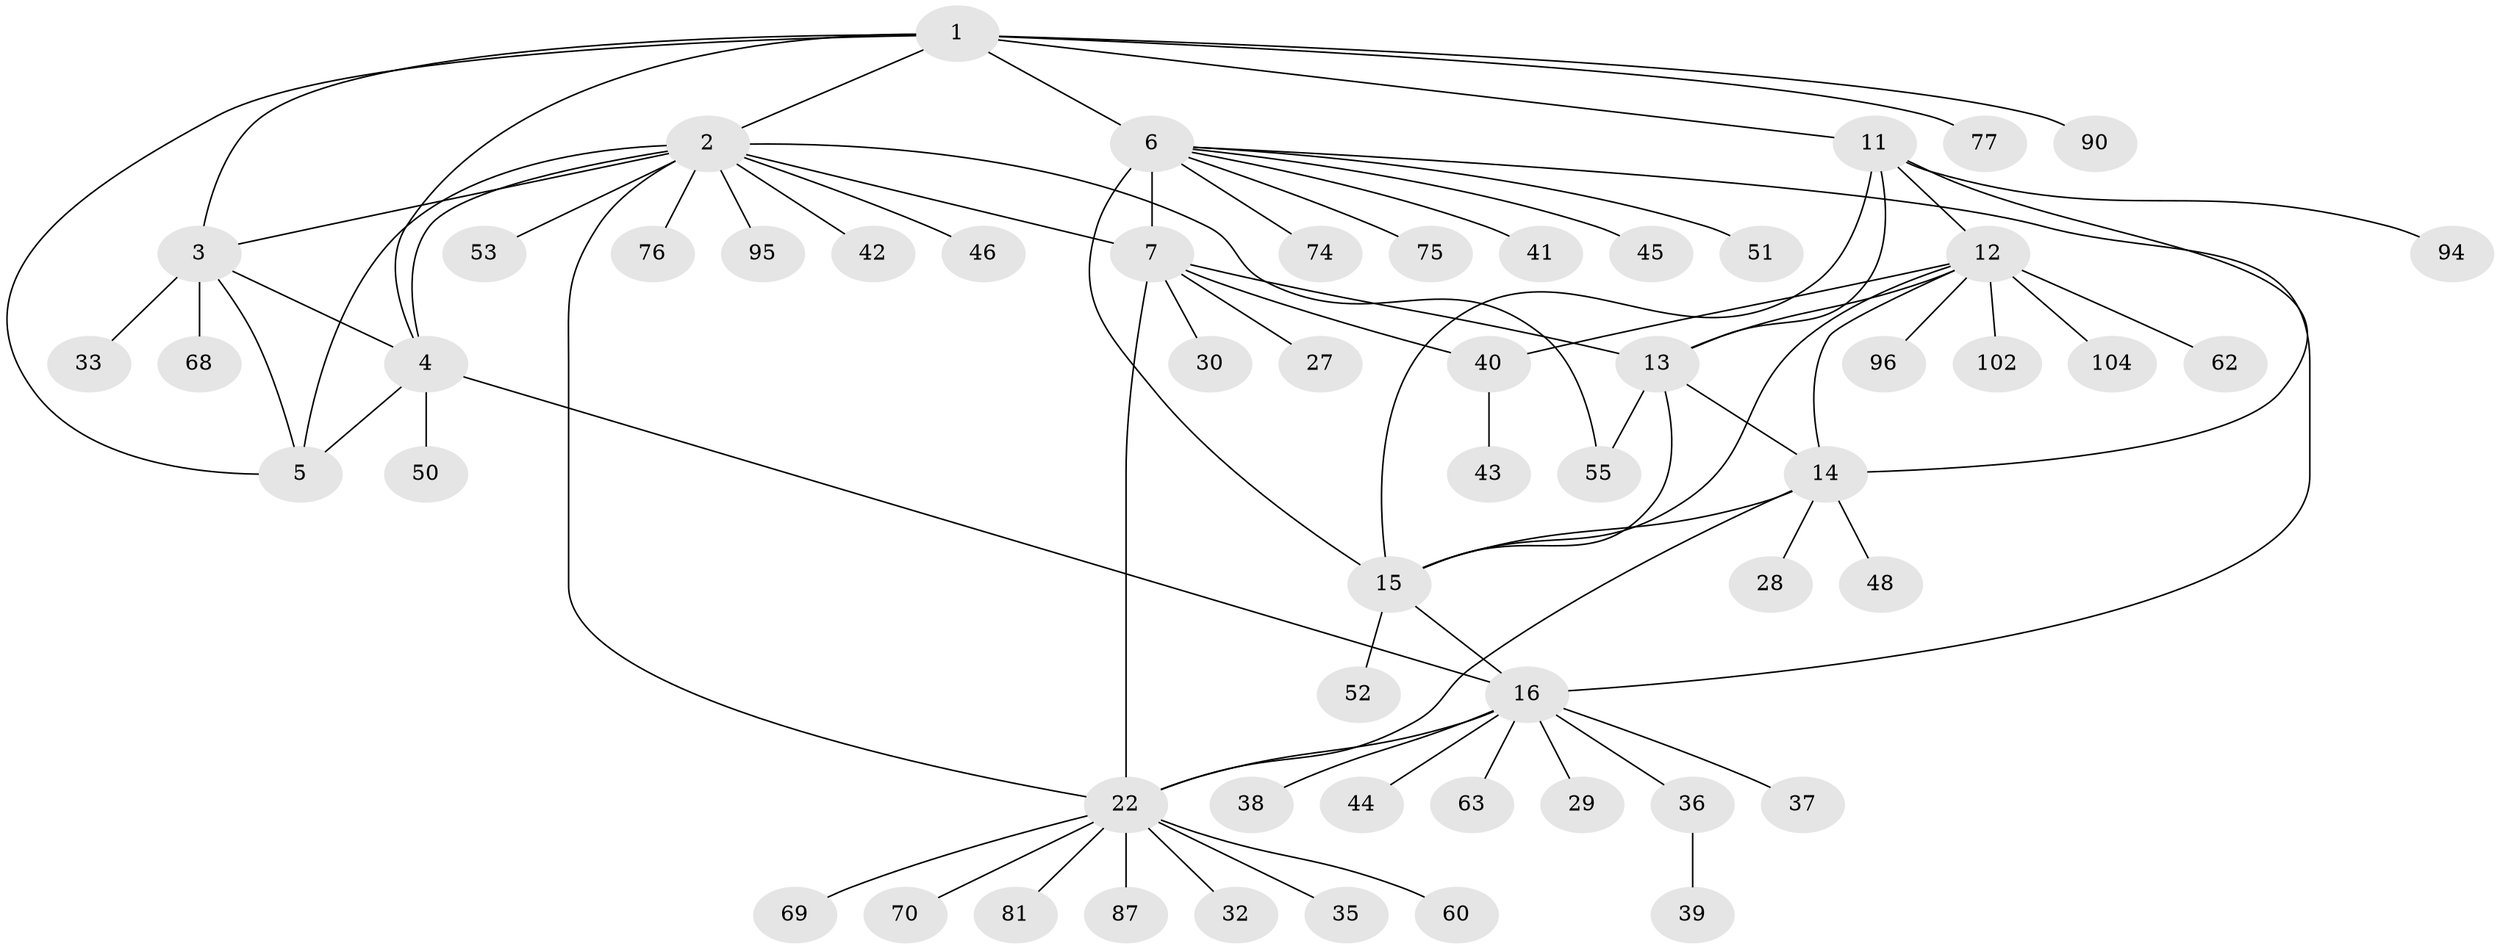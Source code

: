 // original degree distribution, {8: 0.04424778761061947, 13: 0.008849557522123894, 7: 0.07964601769911504, 6: 0.017699115044247787, 9: 0.035398230088495575, 4: 0.008849557522123894, 10: 0.008849557522123894, 11: 0.008849557522123894, 5: 0.008849557522123894, 1: 0.6017699115044248, 2: 0.12389380530973451, 3: 0.05309734513274336}
// Generated by graph-tools (version 1.1) at 2025/16/03/09/25 04:16:11]
// undirected, 56 vertices, 77 edges
graph export_dot {
graph [start="1"]
  node [color=gray90,style=filled];
  1 [super="+49"];
  2 [super="+34"];
  3 [super="+47"];
  4;
  5 [super="+84+71"];
  6 [super="+9+88+82+83"];
  7 [super="+8+21+66"];
  11;
  12 [super="+31"];
  13 [super="+99+57"];
  14;
  15;
  16 [super="+18+110+17+61"];
  22 [super="+24+26+23"];
  27;
  28;
  29;
  30;
  32;
  33;
  35;
  36;
  37;
  38;
  39 [super="+54+59"];
  40 [super="+106"];
  41;
  42 [super="+67"];
  43 [super="+64"];
  44;
  45 [super="+101+92"];
  46;
  48 [super="+91"];
  50;
  51;
  52;
  53;
  55 [super="+89+65"];
  60;
  62;
  63 [super="+73"];
  68 [super="+98"];
  69;
  70;
  74;
  75;
  76;
  77;
  81;
  87;
  90;
  94;
  95;
  96;
  102;
  104;
  1 -- 2;
  1 -- 3;
  1 -- 4;
  1 -- 5;
  1 -- 11;
  1 -- 77;
  1 -- 90;
  1 -- 6;
  2 -- 3;
  2 -- 4;
  2 -- 5;
  2 -- 7;
  2 -- 42;
  2 -- 46;
  2 -- 53;
  2 -- 76;
  2 -- 95;
  2 -- 55;
  2 -- 22;
  3 -- 4;
  3 -- 5;
  3 -- 33;
  3 -- 68;
  4 -- 5;
  4 -- 50;
  4 -- 16 [weight=2];
  6 -- 7 [weight=6];
  6 -- 16;
  6 -- 41;
  6 -- 74;
  6 -- 75;
  6 -- 45;
  6 -- 51;
  6 -- 15;
  7 -- 40;
  7 -- 30;
  7 -- 13;
  7 -- 27;
  7 -- 22 [weight=6];
  11 -- 12;
  11 -- 13;
  11 -- 14;
  11 -- 15;
  11 -- 94;
  12 -- 13;
  12 -- 14;
  12 -- 15;
  12 -- 40;
  12 -- 62;
  12 -- 96;
  12 -- 102;
  12 -- 104;
  13 -- 14;
  13 -- 15;
  13 -- 55;
  14 -- 15;
  14 -- 22;
  14 -- 28;
  14 -- 48;
  15 -- 52;
  15 -- 16;
  16 -- 63;
  16 -- 36;
  16 -- 38;
  16 -- 44;
  16 -- 29;
  16 -- 22 [weight=2];
  16 -- 37;
  22 -- 35;
  22 -- 69;
  22 -- 32;
  22 -- 81;
  22 -- 87;
  22 -- 70;
  22 -- 60;
  36 -- 39;
  40 -- 43;
}
